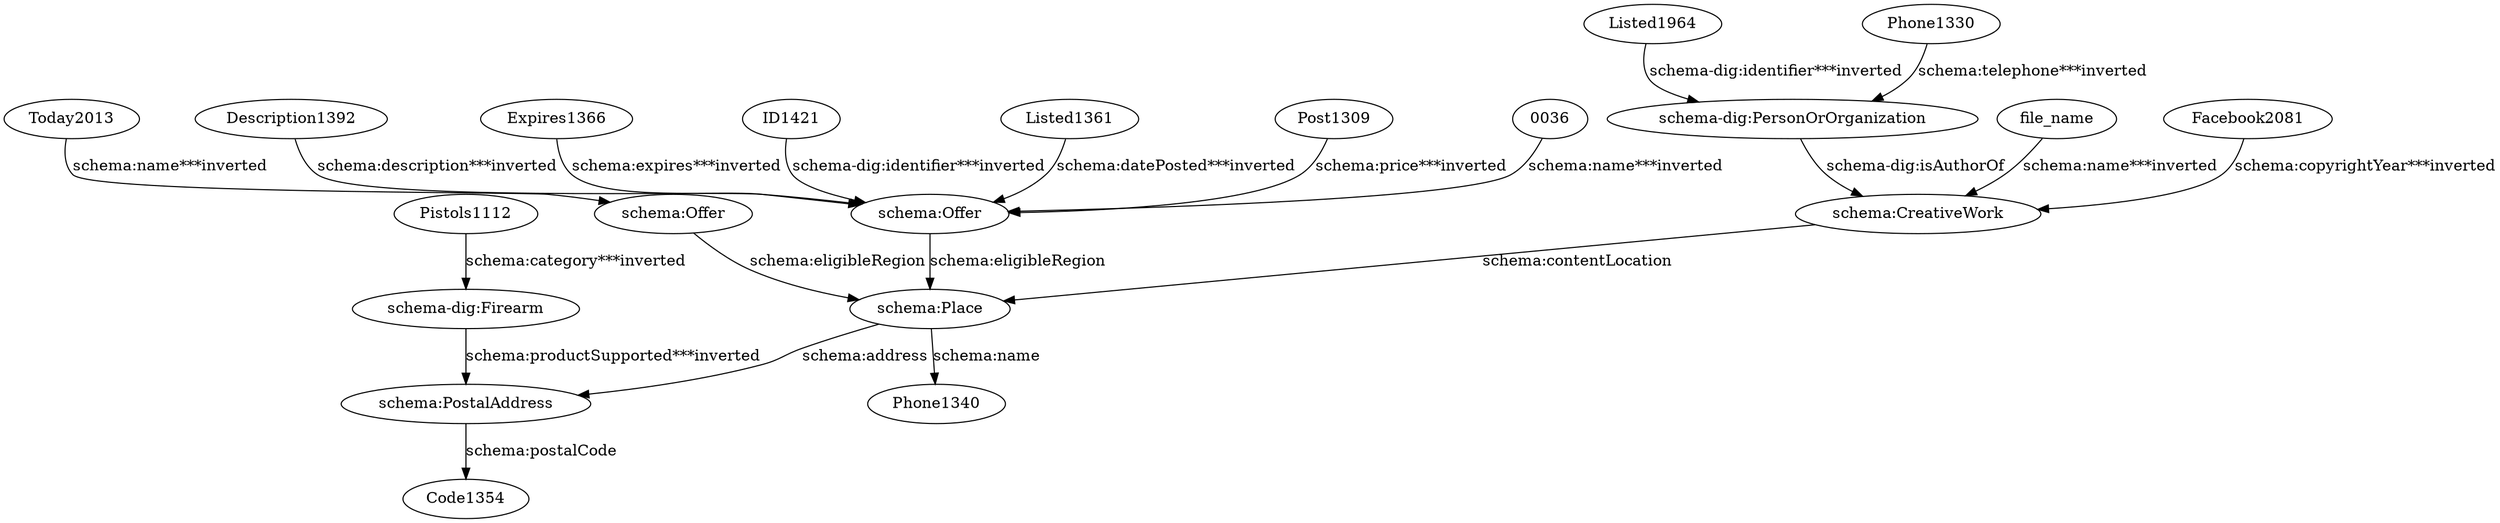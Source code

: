 digraph {
  "0036" [type=attribute_name,label="0036"]
  "schema:Offer1" [type=class_uri,label="schema:Offer"]
  Description1392 [type=attribute_name,label=Description1392]
  Expires1366 [type=attribute_name,label=Expires1366]
  Facebook2081 [type=attribute_name,label=Facebook2081]
  "schema:CreativeWork1" [type=class_uri,label="schema:CreativeWork"]
  ID1421 [type=attribute_name,label=ID1421]
  Listed1361 [type=attribute_name,label=Listed1361]
  Listed1964 [type=attribute_name,label=Listed1964]
  "schema-dig:PersonOrOrganization1" [type=class_uri,label="schema-dig:PersonOrOrganization"]
  Phone1330 [type=attribute_name,label=Phone1330]
  Pistols1112 [type=attribute_name,label=Pistols1112]
  "schema-dig:Firearm1" [type=class_uri,label="schema-dig:Firearm"]
  Post1309 [type=attribute_name,label=Post1309]
  Today2013 [type=attribute_name,label=Today2013]
  "schema:Offer2" [type=class_uri,label="schema:Offer"]
  file_name [type=attribute_name,label=file_name]
  "schema:PostalAddress1" [type=class_uri,label="schema:PostalAddress"]
  "schema:Place1" [type=class_uri,label="schema:Place"]
  Phone1340 [type=attribute_name,label=Phone1340]
  Code1354 [type=attribute_name,label=Code1354]
  "0036" -> "schema:Offer1" [type=st_property_uri,label="schema:name***inverted",weight=1]
  Description1392 -> "schema:Offer1" [type=st_property_uri,label="schema:description***inverted",weight=1]
  Expires1366 -> "schema:Offer1" [type=st_property_uri,label="schema:expires***inverted",weight=1]
  Facebook2081 -> "schema:CreativeWork1" [type=st_property_uri,label="schema:copyrightYear***inverted",weight=1]
  ID1421 -> "schema:Offer1" [type=st_property_uri,label="schema-dig:identifier***inverted",weight=1]
  Listed1361 -> "schema:Offer1" [type=st_property_uri,label="schema:datePosted***inverted",weight=1]
  Listed1964 -> "schema-dig:PersonOrOrganization1" [type=st_property_uri,label="schema-dig:identifier***inverted",weight=1]
  Phone1330 -> "schema-dig:PersonOrOrganization1" [type=st_property_uri,label="schema:telephone***inverted",weight=1]
  Pistols1112 -> "schema-dig:Firearm1" [type=st_property_uri,label="schema:category***inverted",weight=1]
  Post1309 -> "schema:Offer1" [type=st_property_uri,label="schema:price***inverted",weight=1]
  Today2013 -> "schema:Offer2" [type=st_property_uri,label="schema:name***inverted",weight=1]
  file_name -> "schema:CreativeWork1" [type=st_property_uri,label="schema:name***inverted",weight=1]
  "schema-dig:Firearm1" -> "schema:PostalAddress1" [type=inherited,label="schema:productSupported***inverted",weight=4]
  "schema-dig:PersonOrOrganization1" -> "schema:CreativeWork1" [label="schema-dig:isAuthorOf",type=direct_property_uri,weight=1]
  "schema:CreativeWork1" -> "schema:Place1" [label="schema:contentLocation",type=direct_property_uri,weight=1]
  "schema:Offer1" -> "schema:Place1" [label="schema:eligibleRegion",type=direct_property_uri,weight=1]
  "schema:Offer2" -> "schema:Place1" [label="schema:eligibleRegion",type=direct_property_uri,weight=1]
  "schema:Place1" -> Phone1340 [label="schema:name",type=st_property_uri]
  "schema:Place1" -> "schema:PostalAddress1" [label="schema:address",type=direct_property_uri,weight=1]
  "schema:PostalAddress1" -> Code1354 [label="schema:postalCode",type=st_property_uri]
}
